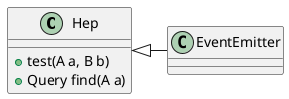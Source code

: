 @startuml
class Hep {
    +test(A a, B b)
    +Query find(A a)
}
EventEmitter -left-|> Hep

@enduml
